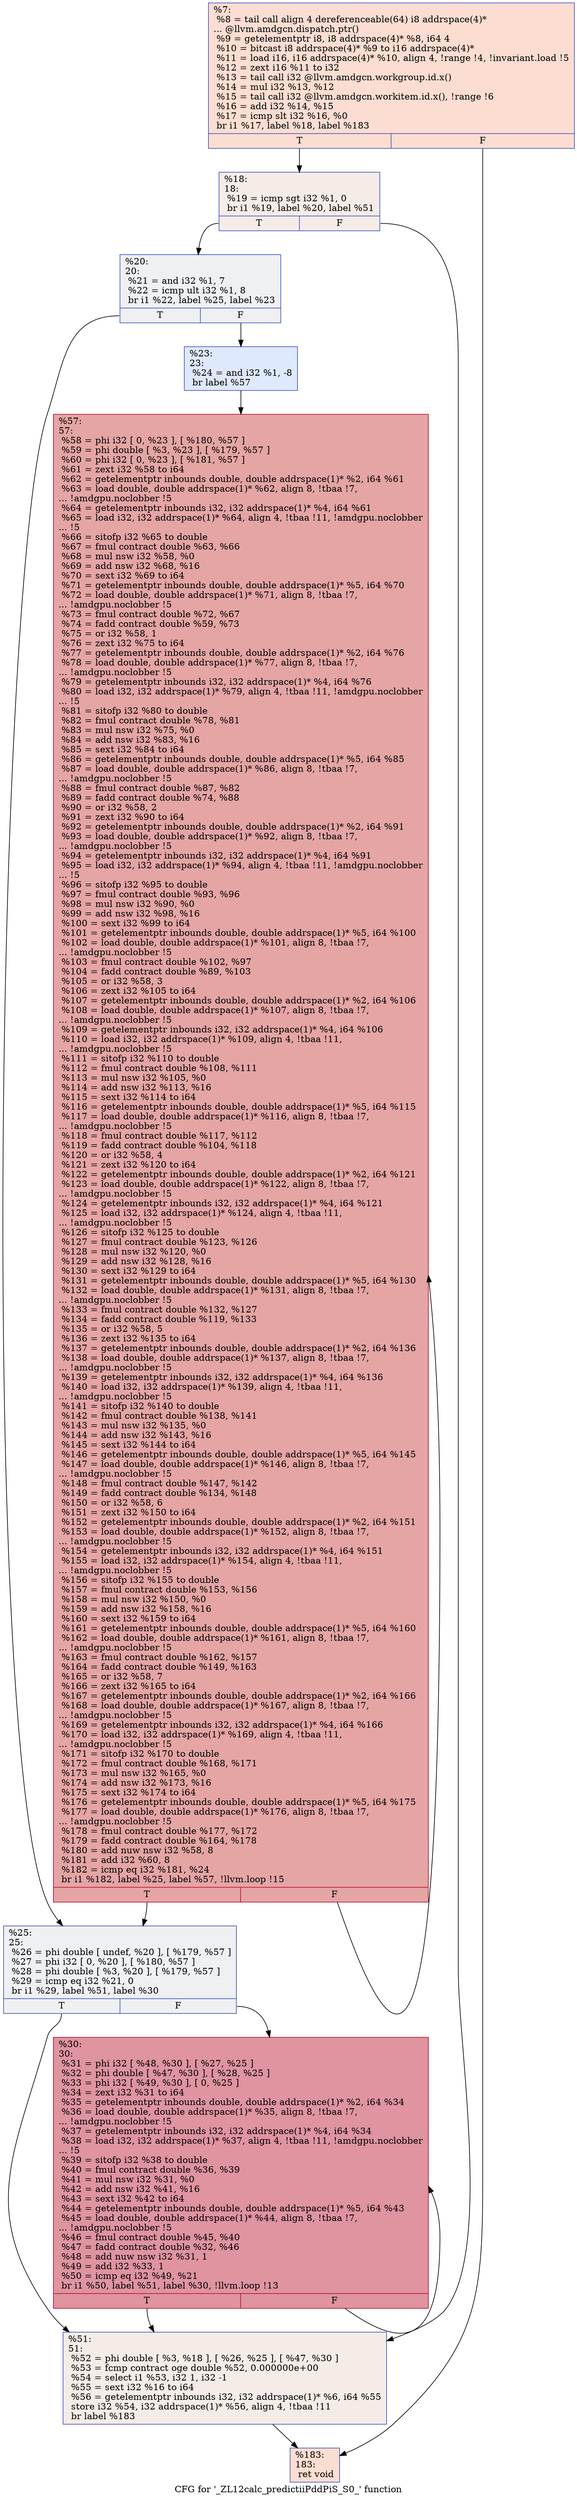 digraph "CFG for '_ZL12calc_predictiiPddPiS_S0_' function" {
	label="CFG for '_ZL12calc_predictiiPddPiS_S0_' function";

	Node0x59ec350 [shape=record,color="#3d50c3ff", style=filled, fillcolor="#f7b39670",label="{%7:\l  %8 = tail call align 4 dereferenceable(64) i8 addrspace(4)*\l... @llvm.amdgcn.dispatch.ptr()\l  %9 = getelementptr i8, i8 addrspace(4)* %8, i64 4\l  %10 = bitcast i8 addrspace(4)* %9 to i16 addrspace(4)*\l  %11 = load i16, i16 addrspace(4)* %10, align 4, !range !4, !invariant.load !5\l  %12 = zext i16 %11 to i32\l  %13 = tail call i32 @llvm.amdgcn.workgroup.id.x()\l  %14 = mul i32 %13, %12\l  %15 = tail call i32 @llvm.amdgcn.workitem.id.x(), !range !6\l  %16 = add i32 %14, %15\l  %17 = icmp slt i32 %16, %0\l  br i1 %17, label %18, label %183\l|{<s0>T|<s1>F}}"];
	Node0x59ec350:s0 -> Node0x59ee270;
	Node0x59ec350:s1 -> Node0x59ee300;
	Node0x59ee270 [shape=record,color="#3d50c3ff", style=filled, fillcolor="#ead5c970",label="{%18:\l18:                                               \l  %19 = icmp sgt i32 %1, 0\l  br i1 %19, label %20, label %51\l|{<s0>T|<s1>F}}"];
	Node0x59ee270:s0 -> Node0x59ee4d0;
	Node0x59ee270:s1 -> Node0x59ee520;
	Node0x59ee4d0 [shape=record,color="#3d50c3ff", style=filled, fillcolor="#d9dce170",label="{%20:\l20:                                               \l  %21 = and i32 %1, 7\l  %22 = icmp ult i32 %1, 8\l  br i1 %22, label %25, label %23\l|{<s0>T|<s1>F}}"];
	Node0x59ee4d0:s0 -> Node0x59ee7e0;
	Node0x59ee4d0:s1 -> Node0x59ee830;
	Node0x59ee830 [shape=record,color="#3d50c3ff", style=filled, fillcolor="#b5cdfa70",label="{%23:\l23:                                               \l  %24 = and i32 %1, -8\l  br label %57\l}"];
	Node0x59ee830 -> Node0x59eea30;
	Node0x59ee7e0 [shape=record,color="#3d50c3ff", style=filled, fillcolor="#d9dce170",label="{%25:\l25:                                               \l  %26 = phi double [ undef, %20 ], [ %179, %57 ]\l  %27 = phi i32 [ 0, %20 ], [ %180, %57 ]\l  %28 = phi double [ %3, %20 ], [ %179, %57 ]\l  %29 = icmp eq i32 %21, 0\l  br i1 %29, label %51, label %30\l|{<s0>T|<s1>F}}"];
	Node0x59ee7e0:s0 -> Node0x59ee520;
	Node0x59ee7e0:s1 -> Node0x59ef250;
	Node0x59ef250 [shape=record,color="#b70d28ff", style=filled, fillcolor="#b70d2870",label="{%30:\l30:                                               \l  %31 = phi i32 [ %48, %30 ], [ %27, %25 ]\l  %32 = phi double [ %47, %30 ], [ %28, %25 ]\l  %33 = phi i32 [ %49, %30 ], [ 0, %25 ]\l  %34 = zext i32 %31 to i64\l  %35 = getelementptr inbounds double, double addrspace(1)* %2, i64 %34\l  %36 = load double, double addrspace(1)* %35, align 8, !tbaa !7,\l... !amdgpu.noclobber !5\l  %37 = getelementptr inbounds i32, i32 addrspace(1)* %4, i64 %34\l  %38 = load i32, i32 addrspace(1)* %37, align 4, !tbaa !11, !amdgpu.noclobber\l... !5\l  %39 = sitofp i32 %38 to double\l  %40 = fmul contract double %36, %39\l  %41 = mul nsw i32 %31, %0\l  %42 = add nsw i32 %41, %16\l  %43 = sext i32 %42 to i64\l  %44 = getelementptr inbounds double, double addrspace(1)* %5, i64 %43\l  %45 = load double, double addrspace(1)* %44, align 8, !tbaa !7,\l... !amdgpu.noclobber !5\l  %46 = fmul contract double %45, %40\l  %47 = fadd contract double %32, %46\l  %48 = add nuw nsw i32 %31, 1\l  %49 = add i32 %33, 1\l  %50 = icmp eq i32 %49, %21\l  br i1 %50, label %51, label %30, !llvm.loop !13\l|{<s0>T|<s1>F}}"];
	Node0x59ef250:s0 -> Node0x59ee520;
	Node0x59ef250:s1 -> Node0x59ef250;
	Node0x59ee520 [shape=record,color="#3d50c3ff", style=filled, fillcolor="#ead5c970",label="{%51:\l51:                                               \l  %52 = phi double [ %3, %18 ], [ %26, %25 ], [ %47, %30 ]\l  %53 = fcmp contract oge double %52, 0.000000e+00\l  %54 = select i1 %53, i32 1, i32 -1\l  %55 = sext i32 %16 to i64\l  %56 = getelementptr inbounds i32, i32 addrspace(1)* %6, i64 %55\l  store i32 %54, i32 addrspace(1)* %56, align 4, !tbaa !11\l  br label %183\l}"];
	Node0x59ee520 -> Node0x59ee300;
	Node0x59eea30 [shape=record,color="#b70d28ff", style=filled, fillcolor="#c5333470",label="{%57:\l57:                                               \l  %58 = phi i32 [ 0, %23 ], [ %180, %57 ]\l  %59 = phi double [ %3, %23 ], [ %179, %57 ]\l  %60 = phi i32 [ 0, %23 ], [ %181, %57 ]\l  %61 = zext i32 %58 to i64\l  %62 = getelementptr inbounds double, double addrspace(1)* %2, i64 %61\l  %63 = load double, double addrspace(1)* %62, align 8, !tbaa !7,\l... !amdgpu.noclobber !5\l  %64 = getelementptr inbounds i32, i32 addrspace(1)* %4, i64 %61\l  %65 = load i32, i32 addrspace(1)* %64, align 4, !tbaa !11, !amdgpu.noclobber\l... !5\l  %66 = sitofp i32 %65 to double\l  %67 = fmul contract double %63, %66\l  %68 = mul nsw i32 %58, %0\l  %69 = add nsw i32 %68, %16\l  %70 = sext i32 %69 to i64\l  %71 = getelementptr inbounds double, double addrspace(1)* %5, i64 %70\l  %72 = load double, double addrspace(1)* %71, align 8, !tbaa !7,\l... !amdgpu.noclobber !5\l  %73 = fmul contract double %72, %67\l  %74 = fadd contract double %59, %73\l  %75 = or i32 %58, 1\l  %76 = zext i32 %75 to i64\l  %77 = getelementptr inbounds double, double addrspace(1)* %2, i64 %76\l  %78 = load double, double addrspace(1)* %77, align 8, !tbaa !7,\l... !amdgpu.noclobber !5\l  %79 = getelementptr inbounds i32, i32 addrspace(1)* %4, i64 %76\l  %80 = load i32, i32 addrspace(1)* %79, align 4, !tbaa !11, !amdgpu.noclobber\l... !5\l  %81 = sitofp i32 %80 to double\l  %82 = fmul contract double %78, %81\l  %83 = mul nsw i32 %75, %0\l  %84 = add nsw i32 %83, %16\l  %85 = sext i32 %84 to i64\l  %86 = getelementptr inbounds double, double addrspace(1)* %5, i64 %85\l  %87 = load double, double addrspace(1)* %86, align 8, !tbaa !7,\l... !amdgpu.noclobber !5\l  %88 = fmul contract double %87, %82\l  %89 = fadd contract double %74, %88\l  %90 = or i32 %58, 2\l  %91 = zext i32 %90 to i64\l  %92 = getelementptr inbounds double, double addrspace(1)* %2, i64 %91\l  %93 = load double, double addrspace(1)* %92, align 8, !tbaa !7,\l... !amdgpu.noclobber !5\l  %94 = getelementptr inbounds i32, i32 addrspace(1)* %4, i64 %91\l  %95 = load i32, i32 addrspace(1)* %94, align 4, !tbaa !11, !amdgpu.noclobber\l... !5\l  %96 = sitofp i32 %95 to double\l  %97 = fmul contract double %93, %96\l  %98 = mul nsw i32 %90, %0\l  %99 = add nsw i32 %98, %16\l  %100 = sext i32 %99 to i64\l  %101 = getelementptr inbounds double, double addrspace(1)* %5, i64 %100\l  %102 = load double, double addrspace(1)* %101, align 8, !tbaa !7,\l... !amdgpu.noclobber !5\l  %103 = fmul contract double %102, %97\l  %104 = fadd contract double %89, %103\l  %105 = or i32 %58, 3\l  %106 = zext i32 %105 to i64\l  %107 = getelementptr inbounds double, double addrspace(1)* %2, i64 %106\l  %108 = load double, double addrspace(1)* %107, align 8, !tbaa !7,\l... !amdgpu.noclobber !5\l  %109 = getelementptr inbounds i32, i32 addrspace(1)* %4, i64 %106\l  %110 = load i32, i32 addrspace(1)* %109, align 4, !tbaa !11,\l... !amdgpu.noclobber !5\l  %111 = sitofp i32 %110 to double\l  %112 = fmul contract double %108, %111\l  %113 = mul nsw i32 %105, %0\l  %114 = add nsw i32 %113, %16\l  %115 = sext i32 %114 to i64\l  %116 = getelementptr inbounds double, double addrspace(1)* %5, i64 %115\l  %117 = load double, double addrspace(1)* %116, align 8, !tbaa !7,\l... !amdgpu.noclobber !5\l  %118 = fmul contract double %117, %112\l  %119 = fadd contract double %104, %118\l  %120 = or i32 %58, 4\l  %121 = zext i32 %120 to i64\l  %122 = getelementptr inbounds double, double addrspace(1)* %2, i64 %121\l  %123 = load double, double addrspace(1)* %122, align 8, !tbaa !7,\l... !amdgpu.noclobber !5\l  %124 = getelementptr inbounds i32, i32 addrspace(1)* %4, i64 %121\l  %125 = load i32, i32 addrspace(1)* %124, align 4, !tbaa !11,\l... !amdgpu.noclobber !5\l  %126 = sitofp i32 %125 to double\l  %127 = fmul contract double %123, %126\l  %128 = mul nsw i32 %120, %0\l  %129 = add nsw i32 %128, %16\l  %130 = sext i32 %129 to i64\l  %131 = getelementptr inbounds double, double addrspace(1)* %5, i64 %130\l  %132 = load double, double addrspace(1)* %131, align 8, !tbaa !7,\l... !amdgpu.noclobber !5\l  %133 = fmul contract double %132, %127\l  %134 = fadd contract double %119, %133\l  %135 = or i32 %58, 5\l  %136 = zext i32 %135 to i64\l  %137 = getelementptr inbounds double, double addrspace(1)* %2, i64 %136\l  %138 = load double, double addrspace(1)* %137, align 8, !tbaa !7,\l... !amdgpu.noclobber !5\l  %139 = getelementptr inbounds i32, i32 addrspace(1)* %4, i64 %136\l  %140 = load i32, i32 addrspace(1)* %139, align 4, !tbaa !11,\l... !amdgpu.noclobber !5\l  %141 = sitofp i32 %140 to double\l  %142 = fmul contract double %138, %141\l  %143 = mul nsw i32 %135, %0\l  %144 = add nsw i32 %143, %16\l  %145 = sext i32 %144 to i64\l  %146 = getelementptr inbounds double, double addrspace(1)* %5, i64 %145\l  %147 = load double, double addrspace(1)* %146, align 8, !tbaa !7,\l... !amdgpu.noclobber !5\l  %148 = fmul contract double %147, %142\l  %149 = fadd contract double %134, %148\l  %150 = or i32 %58, 6\l  %151 = zext i32 %150 to i64\l  %152 = getelementptr inbounds double, double addrspace(1)* %2, i64 %151\l  %153 = load double, double addrspace(1)* %152, align 8, !tbaa !7,\l... !amdgpu.noclobber !5\l  %154 = getelementptr inbounds i32, i32 addrspace(1)* %4, i64 %151\l  %155 = load i32, i32 addrspace(1)* %154, align 4, !tbaa !11,\l... !amdgpu.noclobber !5\l  %156 = sitofp i32 %155 to double\l  %157 = fmul contract double %153, %156\l  %158 = mul nsw i32 %150, %0\l  %159 = add nsw i32 %158, %16\l  %160 = sext i32 %159 to i64\l  %161 = getelementptr inbounds double, double addrspace(1)* %5, i64 %160\l  %162 = load double, double addrspace(1)* %161, align 8, !tbaa !7,\l... !amdgpu.noclobber !5\l  %163 = fmul contract double %162, %157\l  %164 = fadd contract double %149, %163\l  %165 = or i32 %58, 7\l  %166 = zext i32 %165 to i64\l  %167 = getelementptr inbounds double, double addrspace(1)* %2, i64 %166\l  %168 = load double, double addrspace(1)* %167, align 8, !tbaa !7,\l... !amdgpu.noclobber !5\l  %169 = getelementptr inbounds i32, i32 addrspace(1)* %4, i64 %166\l  %170 = load i32, i32 addrspace(1)* %169, align 4, !tbaa !11,\l... !amdgpu.noclobber !5\l  %171 = sitofp i32 %170 to double\l  %172 = fmul contract double %168, %171\l  %173 = mul nsw i32 %165, %0\l  %174 = add nsw i32 %173, %16\l  %175 = sext i32 %174 to i64\l  %176 = getelementptr inbounds double, double addrspace(1)* %5, i64 %175\l  %177 = load double, double addrspace(1)* %176, align 8, !tbaa !7,\l... !amdgpu.noclobber !5\l  %178 = fmul contract double %177, %172\l  %179 = fadd contract double %164, %178\l  %180 = add nuw nsw i32 %58, 8\l  %181 = add i32 %60, 8\l  %182 = icmp eq i32 %181, %24\l  br i1 %182, label %25, label %57, !llvm.loop !15\l|{<s0>T|<s1>F}}"];
	Node0x59eea30:s0 -> Node0x59ee7e0;
	Node0x59eea30:s1 -> Node0x59eea30;
	Node0x59ee300 [shape=record,color="#3d50c3ff", style=filled, fillcolor="#f7b39670",label="{%183:\l183:                                              \l  ret void\l}"];
}
